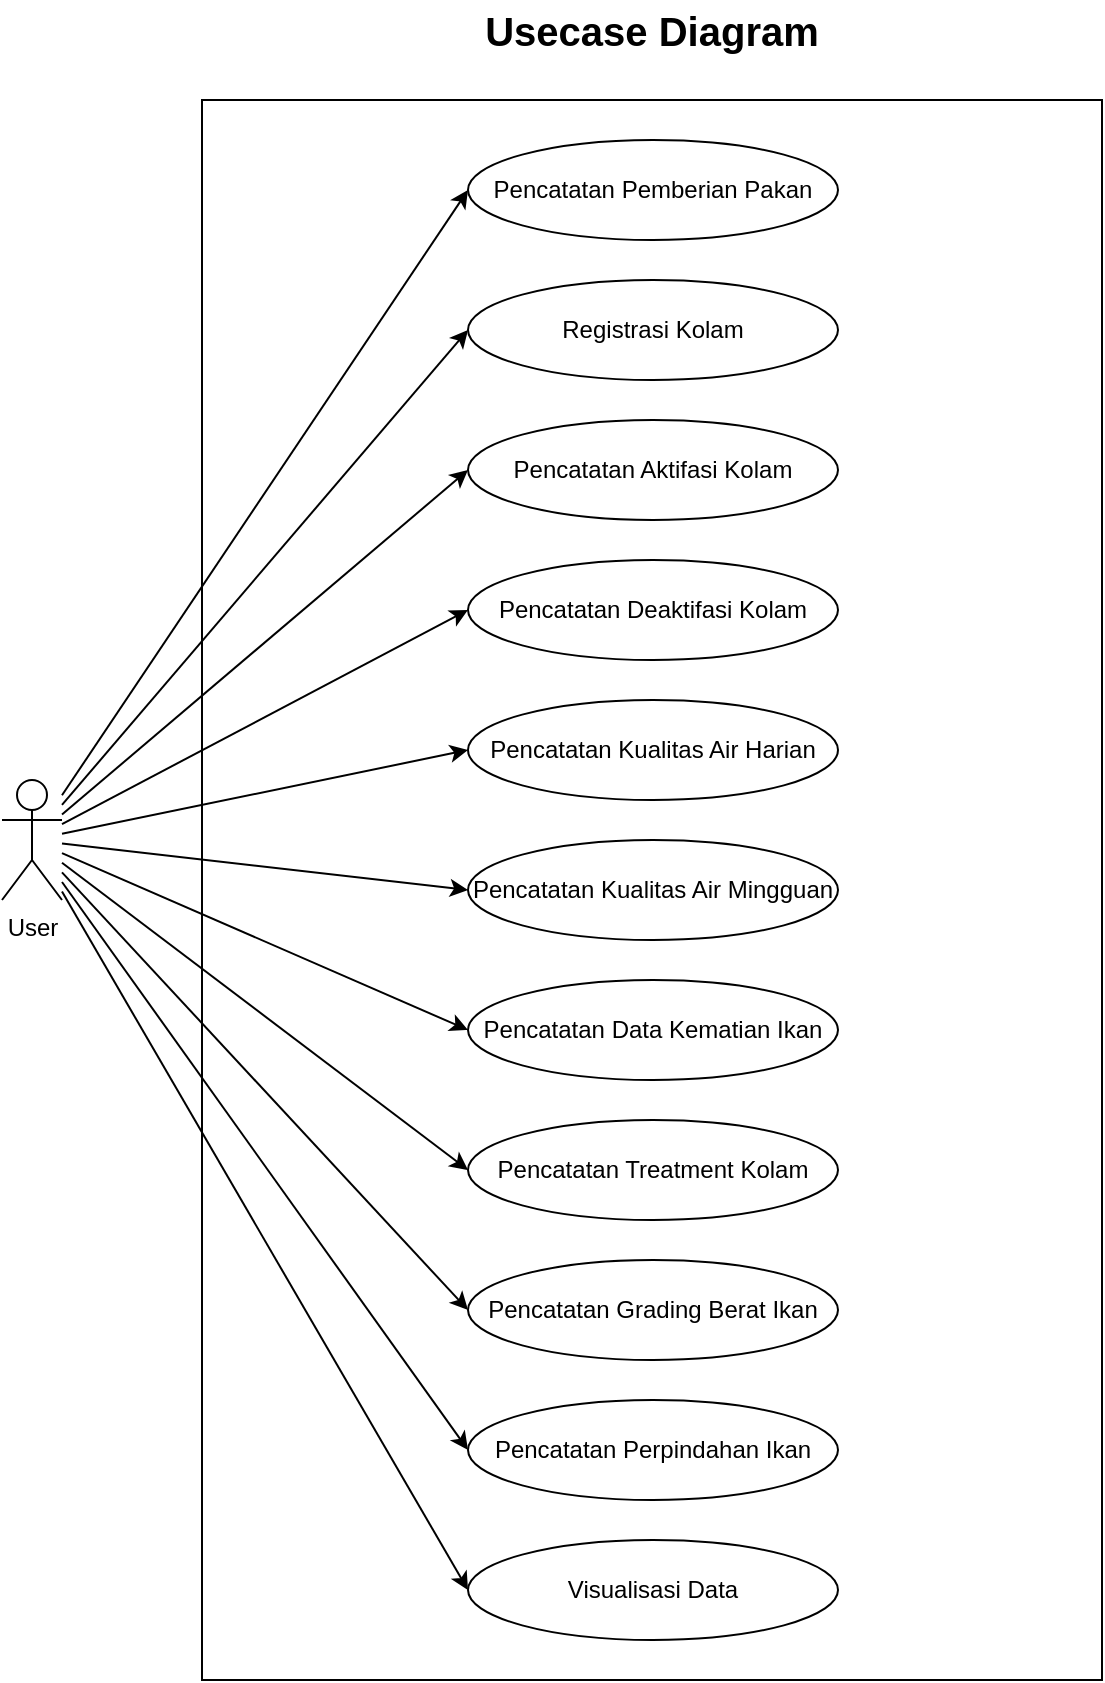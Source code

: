 <mxfile version="20.8.20" type="device"><diagram id="9O-DW5788RPu_UGWRRio" name="Page-1"><mxGraphModel dx="1912" dy="1071" grid="1" gridSize="10" guides="1" tooltips="1" connect="1" arrows="1" fold="1" page="1" pageScale="1" pageWidth="850" pageHeight="1100" math="0" shadow="0"><root><mxCell id="0"/><mxCell id="1" parent="0"/><mxCell id="hwTJ43l6A5tBRRGybby_-1" value="" style="rounded=0;whiteSpace=wrap;html=1;" parent="1" vertex="1"><mxGeometry x="200" y="100" width="450" height="790" as="geometry"/></mxCell><mxCell id="hwTJ43l6A5tBRRGybby_-27" style="rounded=0;orthogonalLoop=1;jettySize=auto;html=1;entryX=0;entryY=0.5;entryDx=0;entryDy=0;" parent="1" source="hwTJ43l6A5tBRRGybby_-2" target="hwTJ43l6A5tBRRGybby_-3" edge="1"><mxGeometry relative="1" as="geometry"/></mxCell><mxCell id="hwTJ43l6A5tBRRGybby_-28" style="edgeStyle=none;rounded=0;orthogonalLoop=1;jettySize=auto;html=1;entryX=0;entryY=0.5;entryDx=0;entryDy=0;" parent="1" source="hwTJ43l6A5tBRRGybby_-2" target="hwTJ43l6A5tBRRGybby_-4" edge="1"><mxGeometry relative="1" as="geometry"/></mxCell><mxCell id="hwTJ43l6A5tBRRGybby_-29" style="edgeStyle=none;rounded=0;orthogonalLoop=1;jettySize=auto;html=1;entryX=0;entryY=0.5;entryDx=0;entryDy=0;" parent="1" source="hwTJ43l6A5tBRRGybby_-2" target="hwTJ43l6A5tBRRGybby_-5" edge="1"><mxGeometry relative="1" as="geometry"/></mxCell><mxCell id="hwTJ43l6A5tBRRGybby_-30" style="edgeStyle=none;rounded=0;orthogonalLoop=1;jettySize=auto;html=1;entryX=0;entryY=0.5;entryDx=0;entryDy=0;" parent="1" source="hwTJ43l6A5tBRRGybby_-2" target="hwTJ43l6A5tBRRGybby_-6" edge="1"><mxGeometry relative="1" as="geometry"/></mxCell><mxCell id="hwTJ43l6A5tBRRGybby_-31" style="edgeStyle=none;rounded=0;orthogonalLoop=1;jettySize=auto;html=1;entryX=0;entryY=0.5;entryDx=0;entryDy=0;" parent="1" source="hwTJ43l6A5tBRRGybby_-2" target="hwTJ43l6A5tBRRGybby_-7" edge="1"><mxGeometry relative="1" as="geometry"/></mxCell><mxCell id="hwTJ43l6A5tBRRGybby_-32" style="edgeStyle=none;rounded=0;orthogonalLoop=1;jettySize=auto;html=1;entryX=0;entryY=0.5;entryDx=0;entryDy=0;" parent="1" source="hwTJ43l6A5tBRRGybby_-2" target="hwTJ43l6A5tBRRGybby_-8" edge="1"><mxGeometry relative="1" as="geometry"/></mxCell><mxCell id="hwTJ43l6A5tBRRGybby_-33" style="edgeStyle=none;rounded=0;orthogonalLoop=1;jettySize=auto;html=1;entryX=0;entryY=0.5;entryDx=0;entryDy=0;" parent="1" source="hwTJ43l6A5tBRRGybby_-2" target="hwTJ43l6A5tBRRGybby_-9" edge="1"><mxGeometry relative="1" as="geometry"/></mxCell><mxCell id="hwTJ43l6A5tBRRGybby_-34" style="edgeStyle=none;rounded=0;orthogonalLoop=1;jettySize=auto;html=1;entryX=0;entryY=0.5;entryDx=0;entryDy=0;" parent="1" source="hwTJ43l6A5tBRRGybby_-2" target="hwTJ43l6A5tBRRGybby_-10" edge="1"><mxGeometry relative="1" as="geometry"/></mxCell><mxCell id="hwTJ43l6A5tBRRGybby_-35" style="edgeStyle=none;rounded=0;orthogonalLoop=1;jettySize=auto;html=1;entryX=0;entryY=0.5;entryDx=0;entryDy=0;" parent="1" source="hwTJ43l6A5tBRRGybby_-2" target="hwTJ43l6A5tBRRGybby_-11" edge="1"><mxGeometry relative="1" as="geometry"/></mxCell><mxCell id="hwTJ43l6A5tBRRGybby_-36" style="edgeStyle=none;rounded=0;orthogonalLoop=1;jettySize=auto;html=1;entryX=0;entryY=0.5;entryDx=0;entryDy=0;" parent="1" source="hwTJ43l6A5tBRRGybby_-2" target="hwTJ43l6A5tBRRGybby_-12" edge="1"><mxGeometry relative="1" as="geometry"/></mxCell><mxCell id="LHECjH53h0Xzt3CblorQ-2" style="rounded=0;orthogonalLoop=1;jettySize=auto;html=1;entryX=0;entryY=0.5;entryDx=0;entryDy=0;" edge="1" parent="1" source="hwTJ43l6A5tBRRGybby_-2" target="LHECjH53h0Xzt3CblorQ-1"><mxGeometry relative="1" as="geometry"/></mxCell><mxCell id="hwTJ43l6A5tBRRGybby_-2" value="User" style="shape=umlActor;verticalLabelPosition=bottom;verticalAlign=top;html=1;outlineConnect=0;" parent="1" vertex="1"><mxGeometry x="100" y="440" width="30" height="60" as="geometry"/></mxCell><mxCell id="hwTJ43l6A5tBRRGybby_-3" value="Pencatatan Pemberian Pakan" style="ellipse;whiteSpace=wrap;html=1;" parent="1" vertex="1"><mxGeometry x="333" y="120" width="185" height="50" as="geometry"/></mxCell><mxCell id="hwTJ43l6A5tBRRGybby_-4" value="Registrasi Kolam" style="ellipse;whiteSpace=wrap;html=1;" parent="1" vertex="1"><mxGeometry x="333" y="190" width="185" height="50" as="geometry"/></mxCell><mxCell id="hwTJ43l6A5tBRRGybby_-5" value="Pencatatan Aktifasi Kolam" style="ellipse;whiteSpace=wrap;html=1;" parent="1" vertex="1"><mxGeometry x="333" y="260" width="185" height="50" as="geometry"/></mxCell><mxCell id="hwTJ43l6A5tBRRGybby_-6" value="Pencatatan Deaktifasi Kolam" style="ellipse;whiteSpace=wrap;html=1;" parent="1" vertex="1"><mxGeometry x="333" y="330" width="185" height="50" as="geometry"/></mxCell><mxCell id="hwTJ43l6A5tBRRGybby_-7" value="Pencatatan Kualitas Air Harian" style="ellipse;whiteSpace=wrap;html=1;" parent="1" vertex="1"><mxGeometry x="333" y="400" width="185" height="50" as="geometry"/></mxCell><mxCell id="hwTJ43l6A5tBRRGybby_-8" value="Pencatatan Kualitas Air Mingguan" style="ellipse;whiteSpace=wrap;html=1;" parent="1" vertex="1"><mxGeometry x="333" y="470" width="185" height="50" as="geometry"/></mxCell><mxCell id="hwTJ43l6A5tBRRGybby_-9" value="Pencatatan Data Kematian Ikan" style="ellipse;whiteSpace=wrap;html=1;" parent="1" vertex="1"><mxGeometry x="333" y="540" width="185" height="50" as="geometry"/></mxCell><mxCell id="hwTJ43l6A5tBRRGybby_-10" value="Pencatatan Treatment Kolam" style="ellipse;whiteSpace=wrap;html=1;" parent="1" vertex="1"><mxGeometry x="333" y="610" width="185" height="50" as="geometry"/></mxCell><mxCell id="hwTJ43l6A5tBRRGybby_-11" value="Pencatatan Grading Berat Ikan" style="ellipse;whiteSpace=wrap;html=1;" parent="1" vertex="1"><mxGeometry x="333" y="680" width="185" height="50" as="geometry"/></mxCell><mxCell id="hwTJ43l6A5tBRRGybby_-12" value="Pencatatan Perpindahan Ikan" style="ellipse;whiteSpace=wrap;html=1;" parent="1" vertex="1"><mxGeometry x="333" y="750" width="185" height="50" as="geometry"/></mxCell><mxCell id="hwTJ43l6A5tBRRGybby_-46" value="&lt;b&gt;&lt;font style=&quot;font-size: 20px;&quot;&gt;Usecase Diagram&lt;/font&gt;&lt;/b&gt;" style="text;html=1;strokeColor=none;fillColor=none;align=center;verticalAlign=middle;whiteSpace=wrap;rounded=0;" parent="1" vertex="1"><mxGeometry x="200" y="50" width="450" height="30" as="geometry"/></mxCell><mxCell id="LHECjH53h0Xzt3CblorQ-1" value="Visualisasi Data" style="ellipse;whiteSpace=wrap;html=1;" vertex="1" parent="1"><mxGeometry x="333" y="820" width="185" height="50" as="geometry"/></mxCell></root></mxGraphModel></diagram></mxfile>